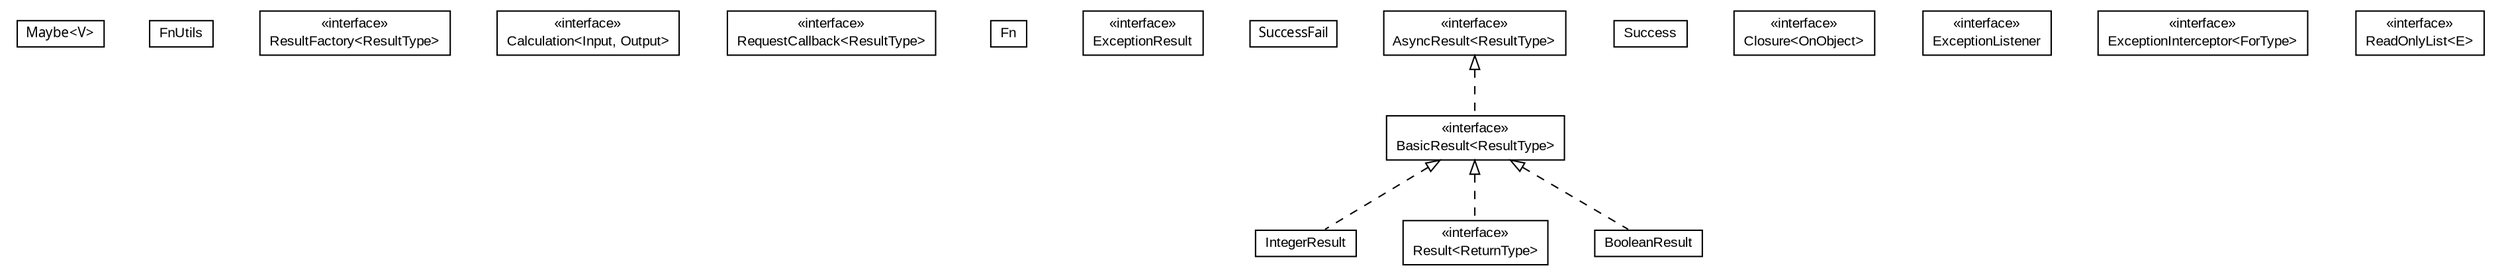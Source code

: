 #!/usr/local/bin/dot
#
# Class diagram 
# Generated by UMLGraph version 5.1 (http://www.umlgraph.org/)
#

digraph G {
	edge [fontname="arial",fontsize=10,labelfontname="arial",labelfontsize=10];
	node [fontname="arial",fontsize=10,shape=plaintext];
	nodesep=0.25;
	ranksep=0.5;
	// io.nextweb.fn.Maybe<V>
	c521 [label=<<table title="io.nextweb.fn.Maybe" border="0" cellborder="1" cellspacing="0" cellpadding="2" port="p" href="./Maybe.html">
		<tr><td><table border="0" cellspacing="0" cellpadding="1">
<tr><td align="center" balign="center"><font face="ariali"> Maybe&lt;V&gt; </font></td></tr>
		</table></td></tr>
		</table>>, fontname="arial", fontcolor="black", fontsize=10.0];
	// io.nextweb.fn.FnUtils
	c522 [label=<<table title="io.nextweb.fn.FnUtils" border="0" cellborder="1" cellspacing="0" cellpadding="2" port="p" href="./FnUtils.html">
		<tr><td><table border="0" cellspacing="0" cellpadding="1">
<tr><td align="center" balign="center"> FnUtils </td></tr>
		</table></td></tr>
		</table>>, fontname="arial", fontcolor="black", fontsize=10.0];
	// io.nextweb.fn.ResultFactory<ResultType>
	c523 [label=<<table title="io.nextweb.fn.ResultFactory" border="0" cellborder="1" cellspacing="0" cellpadding="2" port="p" href="./ResultFactory.html">
		<tr><td><table border="0" cellspacing="0" cellpadding="1">
<tr><td align="center" balign="center"> &#171;interface&#187; </td></tr>
<tr><td align="center" balign="center"> ResultFactory&lt;ResultType&gt; </td></tr>
		</table></td></tr>
		</table>>, fontname="arial", fontcolor="black", fontsize=10.0];
	// io.nextweb.fn.Calculation<Input, Output>
	c524 [label=<<table title="io.nextweb.fn.Calculation" border="0" cellborder="1" cellspacing="0" cellpadding="2" port="p" href="./Calculation.html">
		<tr><td><table border="0" cellspacing="0" cellpadding="1">
<tr><td align="center" balign="center"> &#171;interface&#187; </td></tr>
<tr><td align="center" balign="center"> Calculation&lt;Input, Output&gt; </td></tr>
		</table></td></tr>
		</table>>, fontname="arial", fontcolor="black", fontsize=10.0];
	// io.nextweb.fn.RequestCallback<ResultType>
	c525 [label=<<table title="io.nextweb.fn.RequestCallback" border="0" cellborder="1" cellspacing="0" cellpadding="2" port="p" href="./RequestCallback.html">
		<tr><td><table border="0" cellspacing="0" cellpadding="1">
<tr><td align="center" balign="center"> &#171;interface&#187; </td></tr>
<tr><td align="center" balign="center"> RequestCallback&lt;ResultType&gt; </td></tr>
		</table></td></tr>
		</table>>, fontname="arial", fontcolor="black", fontsize=10.0];
	// io.nextweb.fn.Fn
	c526 [label=<<table title="io.nextweb.fn.Fn" border="0" cellborder="1" cellspacing="0" cellpadding="2" port="p" href="./Fn.html">
		<tr><td><table border="0" cellspacing="0" cellpadding="1">
<tr><td align="center" balign="center"> Fn </td></tr>
		</table></td></tr>
		</table>>, fontname="arial", fontcolor="black", fontsize=10.0];
	// io.nextweb.fn.ExceptionResult
	c527 [label=<<table title="io.nextweb.fn.ExceptionResult" border="0" cellborder="1" cellspacing="0" cellpadding="2" port="p" href="./ExceptionResult.html">
		<tr><td><table border="0" cellspacing="0" cellpadding="1">
<tr><td align="center" balign="center"> &#171;interface&#187; </td></tr>
<tr><td align="center" balign="center"> ExceptionResult </td></tr>
		</table></td></tr>
		</table>>, fontname="arial", fontcolor="black", fontsize=10.0];
	// io.nextweb.fn.SuccessFail
	c528 [label=<<table title="io.nextweb.fn.SuccessFail" border="0" cellborder="1" cellspacing="0" cellpadding="2" port="p" href="./SuccessFail.html">
		<tr><td><table border="0" cellspacing="0" cellpadding="1">
<tr><td align="center" balign="center"><font face="ariali"> SuccessFail </font></td></tr>
		</table></td></tr>
		</table>>, fontname="arial", fontcolor="black", fontsize=10.0];
	// io.nextweb.fn.IntegerResult
	c529 [label=<<table title="io.nextweb.fn.IntegerResult" border="0" cellborder="1" cellspacing="0" cellpadding="2" port="p" href="./IntegerResult.html">
		<tr><td><table border="0" cellspacing="0" cellpadding="1">
<tr><td align="center" balign="center"> IntegerResult </td></tr>
		</table></td></tr>
		</table>>, fontname="arial", fontcolor="black", fontsize=10.0];
	// io.nextweb.fn.Success
	c530 [label=<<table title="io.nextweb.fn.Success" border="0" cellborder="1" cellspacing="0" cellpadding="2" port="p" href="./Success.html">
		<tr><td><table border="0" cellspacing="0" cellpadding="1">
<tr><td align="center" balign="center"> Success </td></tr>
		</table></td></tr>
		</table>>, fontname="arial", fontcolor="black", fontsize=10.0];
	// io.nextweb.fn.Result<ReturnType>
	c531 [label=<<table title="io.nextweb.fn.Result" border="0" cellborder="1" cellspacing="0" cellpadding="2" port="p" href="./Result.html">
		<tr><td><table border="0" cellspacing="0" cellpadding="1">
<tr><td align="center" balign="center"> &#171;interface&#187; </td></tr>
<tr><td align="center" balign="center"> Result&lt;ReturnType&gt; </td></tr>
		</table></td></tr>
		</table>>, fontname="arial", fontcolor="black", fontsize=10.0];
	// io.nextweb.fn.Closure<OnObject>
	c532 [label=<<table title="io.nextweb.fn.Closure" border="0" cellborder="1" cellspacing="0" cellpadding="2" port="p" href="./Closure.html">
		<tr><td><table border="0" cellspacing="0" cellpadding="1">
<tr><td align="center" balign="center"> &#171;interface&#187; </td></tr>
<tr><td align="center" balign="center"> Closure&lt;OnObject&gt; </td></tr>
		</table></td></tr>
		</table>>, fontname="arial", fontcolor="black", fontsize=10.0];
	// io.nextweb.fn.BooleanResult
	c533 [label=<<table title="io.nextweb.fn.BooleanResult" border="0" cellborder="1" cellspacing="0" cellpadding="2" port="p" href="./BooleanResult.html">
		<tr><td><table border="0" cellspacing="0" cellpadding="1">
<tr><td align="center" balign="center"> BooleanResult </td></tr>
		</table></td></tr>
		</table>>, fontname="arial", fontcolor="black", fontsize=10.0];
	// io.nextweb.fn.ExceptionListener
	c534 [label=<<table title="io.nextweb.fn.ExceptionListener" border="0" cellborder="1" cellspacing="0" cellpadding="2" port="p" href="./ExceptionListener.html">
		<tr><td><table border="0" cellspacing="0" cellpadding="1">
<tr><td align="center" balign="center"> &#171;interface&#187; </td></tr>
<tr><td align="center" balign="center"> ExceptionListener </td></tr>
		</table></td></tr>
		</table>>, fontname="arial", fontcolor="black", fontsize=10.0];
	// io.nextweb.fn.ExceptionInterceptor<ForType>
	c535 [label=<<table title="io.nextweb.fn.ExceptionInterceptor" border="0" cellborder="1" cellspacing="0" cellpadding="2" port="p" href="./ExceptionInterceptor.html">
		<tr><td><table border="0" cellspacing="0" cellpadding="1">
<tr><td align="center" balign="center"> &#171;interface&#187; </td></tr>
<tr><td align="center" balign="center"> ExceptionInterceptor&lt;ForType&gt; </td></tr>
		</table></td></tr>
		</table>>, fontname="arial", fontcolor="black", fontsize=10.0];
	// io.nextweb.fn.ReadOnlyList<E>
	c536 [label=<<table title="io.nextweb.fn.ReadOnlyList" border="0" cellborder="1" cellspacing="0" cellpadding="2" port="p" href="./ReadOnlyList.html">
		<tr><td><table border="0" cellspacing="0" cellpadding="1">
<tr><td align="center" balign="center"> &#171;interface&#187; </td></tr>
<tr><td align="center" balign="center"> ReadOnlyList&lt;E&gt; </td></tr>
		</table></td></tr>
		</table>>, fontname="arial", fontcolor="black", fontsize=10.0];
	// io.nextweb.fn.AsyncResult<ResultType>
	c537 [label=<<table title="io.nextweb.fn.AsyncResult" border="0" cellborder="1" cellspacing="0" cellpadding="2" port="p" href="./AsyncResult.html">
		<tr><td><table border="0" cellspacing="0" cellpadding="1">
<tr><td align="center" balign="center"> &#171;interface&#187; </td></tr>
<tr><td align="center" balign="center"> AsyncResult&lt;ResultType&gt; </td></tr>
		</table></td></tr>
		</table>>, fontname="arial", fontcolor="black", fontsize=10.0];
	// io.nextweb.fn.BasicResult<ResultType>
	c538 [label=<<table title="io.nextweb.fn.BasicResult" border="0" cellborder="1" cellspacing="0" cellpadding="2" port="p" href="./BasicResult.html">
		<tr><td><table border="0" cellspacing="0" cellpadding="1">
<tr><td align="center" balign="center"> &#171;interface&#187; </td></tr>
<tr><td align="center" balign="center"> BasicResult&lt;ResultType&gt; </td></tr>
		</table></td></tr>
		</table>>, fontname="arial", fontcolor="black", fontsize=10.0];
	//io.nextweb.fn.IntegerResult implements io.nextweb.fn.BasicResult<ResultType>
	c538:p -> c529:p [dir=back,arrowtail=empty,style=dashed];
	//io.nextweb.fn.Result<ReturnType> implements io.nextweb.fn.BasicResult<ResultType>
	c538:p -> c531:p [dir=back,arrowtail=empty,style=dashed];
	//io.nextweb.fn.BooleanResult implements io.nextweb.fn.BasicResult<ResultType>
	c538:p -> c533:p [dir=back,arrowtail=empty,style=dashed];
	//io.nextweb.fn.BasicResult<ResultType> implements io.nextweb.fn.AsyncResult<ResultType>
	c537:p -> c538:p [dir=back,arrowtail=empty,style=dashed];
}

